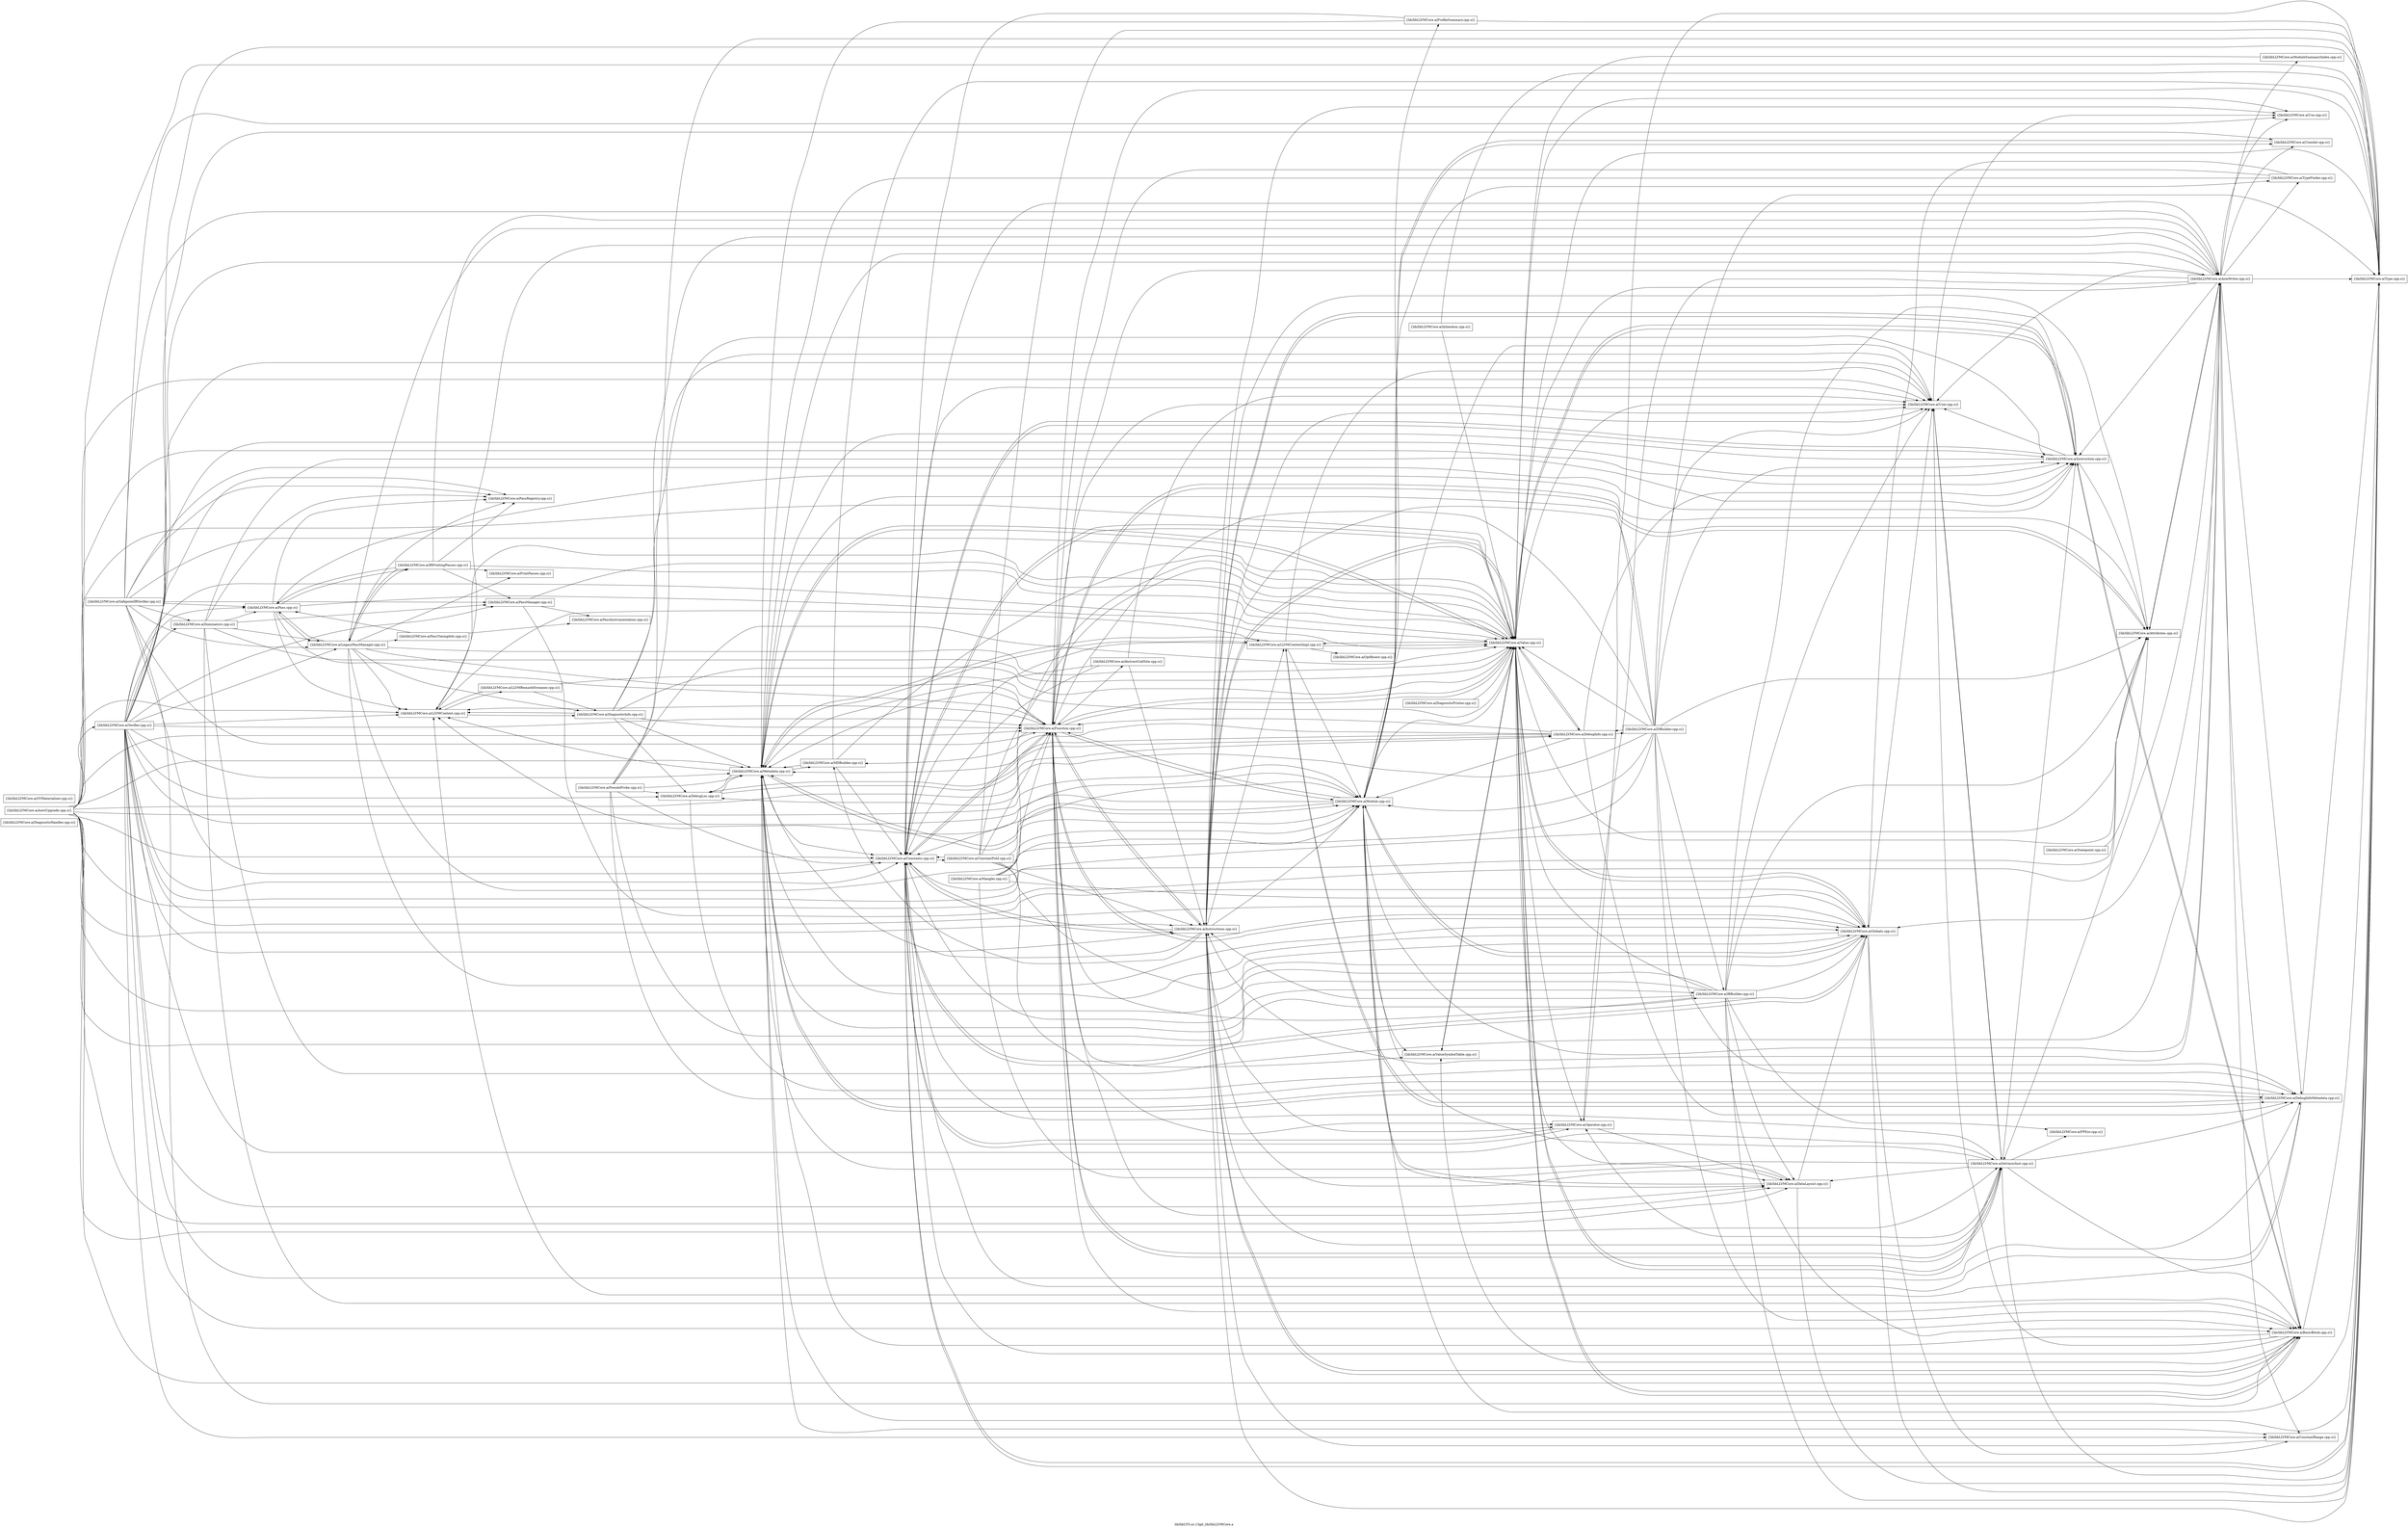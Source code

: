 digraph "lib/libLTO.so.13git_lib/libLLVMCore.a" {
	label="lib/libLTO.so.13git_lib/libLLVMCore.a";
	rankdir=LR;

	Node0x561ab2da5e98 [shape=record,shape=box,group=0,label="{lib/libLLVMCore.a(DiagnosticHandler.cpp.o)}"];
	Node0x561ab2d9ccf8 [shape=record,shape=box,group=0,label="{lib/libLLVMCore.a(LLVMContext.cpp.o)}"];
	Node0x561ab2d9ccf8 -> Node0x561ab2da1028;
	Node0x561ab2d9ccf8 -> Node0x561ab2d9cfc8;
	Node0x561ab2d9ccf8 -> Node0x561ab2d9db08;
	Node0x561ab2da6708 [shape=record,shape=box,group=0,label="{lib/libLLVMCore.a(Module.cpp.o)}"];
	Node0x561ab2da6708 -> Node0x561ab2da3878;
	Node0x561ab2da6708 -> Node0x561ab2d9d608;
	Node0x561ab2da6708 -> Node0x561ab2d9e558;
	Node0x561ab2da6708 -> Node0x561ab2da6118;
	Node0x561ab2da6708 -> Node0x561ab2da9908;
	Node0x561ab2da6708 -> Node0x561ab2d9ccf8;
	Node0x561ab2da6708 -> Node0x561ab2d9fcc8;
	Node0x561ab2da6708 -> Node0x561ab2da0e98;
	Node0x561ab2da6708 -> Node0x561ab2da0718;
	Node0x561ab2da6708 -> Node0x561ab2d9ff48;
	Node0x561ab2da6708 -> Node0x561ab2d9f0e8;
	Node0x561ab2da6708 -> Node0x561ab2d9e968;
	Node0x561ab2da6708 -> Node0x561ab2d9e058;
	Node0x561ab2d9ddd8 [shape=record,shape=box,group=0,label="{lib/libLLVMCore.a(LegacyPassManager.cpp.o)}"];
	Node0x561ab2d9ddd8 -> Node0x561ab2da5358;
	Node0x561ab2d9ddd8 -> Node0x561ab2da1028;
	Node0x561ab2d9ddd8 -> Node0x561ab2da6118;
	Node0x561ab2d9ddd8 -> Node0x561ab2da9908;
	Node0x561ab2d9ddd8 -> Node0x561ab2d9ccf8;
	Node0x561ab2d9ddd8 -> Node0x561ab2d9ebe8;
	Node0x561ab2d9ddd8 -> Node0x561ab2da6708;
	Node0x561ab2d9ddd8 -> Node0x561ab2d90d18;
	Node0x561ab2d9ddd8 -> Node0x561ab2d8fc38;
	Node0x561ab2d9ddd8 -> Node0x561ab2d90368;
	Node0x561ab2d9ddd8 -> Node0x561ab2d90ae8;
	Node0x561ab2d9ddd8 -> Node0x561ab2d9e968;
	Node0x561ab2d90d18 [shape=record,shape=box,group=0,label="{lib/libLLVMCore.a(Pass.cpp.o)}"];
	Node0x561ab2d90d18 -> Node0x561ab2da1b68;
	Node0x561ab2d90d18 -> Node0x561ab2da6118;
	Node0x561ab2d90d18 -> Node0x561ab2d9ccf8;
	Node0x561ab2d90d18 -> Node0x561ab2d9ddd8;
	Node0x561ab2d90d18 -> Node0x561ab2d9ebe8;
	Node0x561ab2d90d18 -> Node0x561ab2d8fc38;
	Node0x561ab2d90d18 -> Node0x561ab2d9e968;
	Node0x561ab2d9e968 [shape=record,shape=box,group=0,label="{lib/libLLVMCore.a(Value.cpp.o)}"];
	Node0x561ab2d9e968 -> Node0x561ab2da1b68;
	Node0x561ab2d9e968 -> Node0x561ab2da5808;
	Node0x561ab2d9e968 -> Node0x561ab2d9d608;
	Node0x561ab2d9e968 -> Node0x561ab2d9e558;
	Node0x561ab2d9e968 -> Node0x561ab2da40e8;
	Node0x561ab2d9e968 -> Node0x561ab2da6118;
	Node0x561ab2d9e968 -> Node0x561ab2da9908;
	Node0x561ab2d9e968 -> Node0x561ab2d903b8;
	Node0x561ab2d9e968 -> Node0x561ab2da5c68;
	Node0x561ab2d9e968 -> Node0x561ab2d9c028;
	Node0x561ab2d9e968 -> Node0x561ab2d9ccf8;
	Node0x561ab2d9e968 -> Node0x561ab2d9cfc8;
	Node0x561ab2d9e968 -> Node0x561ab2d9fcc8;
	Node0x561ab2d9e968 -> Node0x561ab2da80f8;
	Node0x561ab2d9e968 -> Node0x561ab2da0718;
	Node0x561ab2d9e968 -> Node0x561ab2d9f8b8;
	Node0x561ab2d9e968 -> Node0x561ab2d9f0e8;
	Node0x561ab2d9e968 -> Node0x561ab2d9e058;
	Node0x561ab2da1b68 [shape=record,shape=box,group=0,label="{lib/libLLVMCore.a(Attributes.cpp.o)}"];
	Node0x561ab2da1b68 -> Node0x561ab2da5358;
	Node0x561ab2da1b68 -> Node0x561ab2da6118;
	Node0x561ab2d9d608 [shape=record,shape=box,group=0,label="{lib/libLLVMCore.a(Constants.cpp.o)}"];
	Node0x561ab2d9d608 -> Node0x561ab2d9de28;
	Node0x561ab2d9d608 -> Node0x561ab2da6118;
	Node0x561ab2d9d608 -> Node0x561ab2da9908;
	Node0x561ab2d9d608 -> Node0x561ab2d903b8;
	Node0x561ab2d9d608 -> Node0x561ab2da5c68;
	Node0x561ab2d9d608 -> Node0x561ab2da80f8;
	Node0x561ab2d9d608 -> Node0x561ab2da0718;
	Node0x561ab2d9d608 -> Node0x561ab2d9f0e8;
	Node0x561ab2d9d608 -> Node0x561ab2d9e968;
	Node0x561ab2d9fb38 [shape=record,shape=box,group=0,label="{lib/libLLVMCore.a(Mangler.cpp.o)}"];
	Node0x561ab2d9fb38 -> Node0x561ab2da1b68;
	Node0x561ab2d9fb38 -> Node0x561ab2d9e558;
	Node0x561ab2d9fb38 -> Node0x561ab2da6118;
	Node0x561ab2d9fb38 -> Node0x561ab2da9908;
	Node0x561ab2d9fb38 -> Node0x561ab2da6708;
	Node0x561ab2d9fb38 -> Node0x561ab2d9e968;
	Node0x561ab2d9fcc8 [shape=record,shape=box,group=0,label="{lib/libLLVMCore.a(Metadata.cpp.o)}"];
	Node0x561ab2d9fcc8 -> Node0x561ab2d9cf78;
	Node0x561ab2d9fcc8 -> Node0x561ab2d9d608;
	Node0x561ab2d9fcc8 -> Node0x561ab2da4f48;
	Node0x561ab2d9fcc8 -> Node0x561ab2da51c8;
	Node0x561ab2d9fcc8 -> Node0x561ab2d9ccf8;
	Node0x561ab2d9fcc8 -> Node0x561ab2d9cfc8;
	Node0x561ab2d9fcc8 -> Node0x561ab2d9ee68;
	Node0x561ab2d9fcc8 -> Node0x561ab2da6708;
	Node0x561ab2d9fcc8 -> Node0x561ab2da0718;
	Node0x561ab2d9fcc8 -> Node0x561ab2d9e968;
	Node0x561ab2d9e558 [shape=record,shape=box,group=0,label="{lib/libLLVMCore.a(DataLayout.cpp.o)}"];
	Node0x561ab2d9e558 -> Node0x561ab2da9908;
	Node0x561ab2d9e558 -> Node0x561ab2da6708;
	Node0x561ab2d9e558 -> Node0x561ab2da0718;
	Node0x561ab2da1028 [shape=record,shape=box,group=0,label="{lib/libLLVMCore.a(DiagnosticInfo.cpp.o)}"];
	Node0x561ab2da1028 -> Node0x561ab2da5358;
	Node0x561ab2da1028 -> Node0x561ab2da51c8;
	Node0x561ab2da1028 -> Node0x561ab2da6118;
	Node0x561ab2da1028 -> Node0x561ab2d903b8;
	Node0x561ab2da1028 -> Node0x561ab2d9ccf8;
	Node0x561ab2da1028 -> Node0x561ab2d9fcc8;
	Node0x561ab2da1028 -> Node0x561ab2d9e968;
	Node0x561ab2da6118 [shape=record,shape=box,group=0,label="{lib/libLLVMCore.a(Function.cpp.o)}"];
	Node0x561ab2da6118 -> Node0x561ab2da1b68;
	Node0x561ab2da6118 -> Node0x561ab2da5808;
	Node0x561ab2da6118 -> Node0x561ab2d9d608;
	Node0x561ab2da6118 -> Node0x561ab2d9e558;
	Node0x561ab2da6118 -> Node0x561ab2daa8a8;
	Node0x561ab2da6118 -> Node0x561ab2da9908;
	Node0x561ab2da6118 -> Node0x561ab2da5c68;
	Node0x561ab2da6118 -> Node0x561ab2d9c028;
	Node0x561ab2da6118 -> Node0x561ab2d9ccf8;
	Node0x561ab2da6118 -> Node0x561ab2d9ee68;
	Node0x561ab2da6118 -> Node0x561ab2d9fcc8;
	Node0x561ab2da6118 -> Node0x561ab2da6708;
	Node0x561ab2da6118 -> Node0x561ab2da0718;
	Node0x561ab2da6118 -> Node0x561ab2d9f0e8;
	Node0x561ab2da6118 -> Node0x561ab2d9e968;
	Node0x561ab2da6118 -> Node0x561ab2d9e058;
	Node0x561ab2da9908 [shape=record,shape=box,group=0,label="{lib/libLLVMCore.a(Globals.cpp.o)}"];
	Node0x561ab2da9908 -> Node0x561ab2d9cf78;
	Node0x561ab2da9908 -> Node0x561ab2d9d608;
	Node0x561ab2da9908 -> Node0x561ab2da6118;
	Node0x561ab2da9908 -> Node0x561ab2d9fcc8;
	Node0x561ab2da9908 -> Node0x561ab2da6708;
	Node0x561ab2da9908 -> Node0x561ab2da0718;
	Node0x561ab2da9908 -> Node0x561ab2d9f0e8;
	Node0x561ab2da9908 -> Node0x561ab2d9e968;
	Node0x561ab2da9188 [shape=record,shape=box,group=0,label="{lib/libLLVMCore.a(IRBuilder.cpp.o)}"];
	Node0x561ab2da9188 -> Node0x561ab2da1b68;
	Node0x561ab2da9188 -> Node0x561ab2da5808;
	Node0x561ab2da9188 -> Node0x561ab2d9d608;
	Node0x561ab2da9188 -> Node0x561ab2d9e558;
	Node0x561ab2da9188 -> Node0x561ab2da6118;
	Node0x561ab2da9188 -> Node0x561ab2da9908;
	Node0x561ab2da9188 -> Node0x561ab2da8a58;
	Node0x561ab2da9188 -> Node0x561ab2d903b8;
	Node0x561ab2da9188 -> Node0x561ab2da5c68;
	Node0x561ab2da9188 -> Node0x561ab2d9fcc8;
	Node0x561ab2da9188 -> Node0x561ab2da0718;
	Node0x561ab2da9188 -> Node0x561ab2d9f0e8;
	Node0x561ab2da9188 -> Node0x561ab2d9e968;
	Node0x561ab2d8fbe8 [shape=record,shape=box,group=0,label="{lib/libLLVMCore.a(InlineAsm.cpp.o)}"];
	Node0x561ab2d8fbe8 -> Node0x561ab2da0718;
	Node0x561ab2d8fbe8 -> Node0x561ab2d9e968;
	Node0x561ab2d903b8 [shape=record,shape=box,group=0,label="{lib/libLLVMCore.a(Instruction.cpp.o)}"];
	Node0x561ab2d903b8 -> Node0x561ab2da1b68;
	Node0x561ab2d903b8 -> Node0x561ab2da5808;
	Node0x561ab2d903b8 -> Node0x561ab2d9d608;
	Node0x561ab2d903b8 -> Node0x561ab2da5c68;
	Node0x561ab2d903b8 -> Node0x561ab2d9fcc8;
	Node0x561ab2d903b8 -> Node0x561ab2d9f0e8;
	Node0x561ab2d903b8 -> Node0x561ab2d9e968;
	Node0x561ab2da5c68 [shape=record,shape=box,group=0,label="{lib/libLLVMCore.a(Instructions.cpp.o)}"];
	Node0x561ab2da5c68 -> Node0x561ab2da1b68;
	Node0x561ab2da5c68 -> Node0x561ab2da5808;
	Node0x561ab2da5c68 -> Node0x561ab2d9d608;
	Node0x561ab2da5c68 -> Node0x561ab2d9e558;
	Node0x561ab2da5c68 -> Node0x561ab2da6118;
	Node0x561ab2da5c68 -> Node0x561ab2d903b8;
	Node0x561ab2da5c68 -> Node0x561ab2d9cfc8;
	Node0x561ab2da5c68 -> Node0x561ab2d9ee68;
	Node0x561ab2da5c68 -> Node0x561ab2d9fcc8;
	Node0x561ab2da5c68 -> Node0x561ab2da6708;
	Node0x561ab2da5c68 -> Node0x561ab2da80f8;
	Node0x561ab2da5c68 -> Node0x561ab2da0718;
	Node0x561ab2da5c68 -> Node0x561ab2d9f8b8;
	Node0x561ab2da5c68 -> Node0x561ab2d9f0e8;
	Node0x561ab2da5c68 -> Node0x561ab2d9e968;
	Node0x561ab2da0718 [shape=record,shape=box,group=0,label="{lib/libLLVMCore.a(Type.cpp.o)}"];
	Node0x561ab2da0718 -> Node0x561ab2d9d608;
	Node0x561ab2d9f0e8 [shape=record,shape=box,group=0,label="{lib/libLLVMCore.a(User.cpp.o)}"];
	Node0x561ab2d9f0e8 -> Node0x561ab2d9c028;
	Node0x561ab2d9f0e8 -> Node0x561ab2d9f8b8;
	Node0x561ab2da5808 [shape=record,shape=box,group=0,label="{lib/libLLVMCore.a(BasicBlock.cpp.o)}"];
	Node0x561ab2da5808 -> Node0x561ab2d9d608;
	Node0x561ab2da5808 -> Node0x561ab2d903b8;
	Node0x561ab2da5808 -> Node0x561ab2da5c68;
	Node0x561ab2da5808 -> Node0x561ab2d9fcc8;
	Node0x561ab2da5808 -> Node0x561ab2da0718;
	Node0x561ab2da5808 -> Node0x561ab2d9f0e8;
	Node0x561ab2da5808 -> Node0x561ab2d9e968;
	Node0x561ab2da5808 -> Node0x561ab2d9e058;
	Node0x561ab2d9c028 [shape=record,shape=box,group=0,label="{lib/libLLVMCore.a(IntrinsicInst.cpp.o)}"];
	Node0x561ab2d9c028 -> Node0x561ab2da5808;
	Node0x561ab2d9c028 -> Node0x561ab2d9d608;
	Node0x561ab2d9c028 -> Node0x561ab2d9e558;
	Node0x561ab2d9c028 -> Node0x561ab2da4f48;
	Node0x561ab2d9c028 -> Node0x561ab2da6118;
	Node0x561ab2d9c028 -> Node0x561ab2da8a58;
	Node0x561ab2d9c028 -> Node0x561ab2d903b8;
	Node0x561ab2d9c028 -> Node0x561ab2da5c68;
	Node0x561ab2d9c028 -> Node0x561ab2d9fcc8;
	Node0x561ab2d9c028 -> Node0x561ab2da6708;
	Node0x561ab2d9c028 -> Node0x561ab2da80f8;
	Node0x561ab2d9c028 -> Node0x561ab2da0718;
	Node0x561ab2d9c028 -> Node0x561ab2d9f0e8;
	Node0x561ab2d9c028 -> Node0x561ab2d9e968;
	Node0x561ab2da80f8 [shape=record,shape=box,group=0,label="{lib/libLLVMCore.a(Operator.cpp.o)}"];
	Node0x561ab2da80f8 -> Node0x561ab2d9d608;
	Node0x561ab2da80f8 -> Node0x561ab2d9e558;
	Node0x561ab2da80f8 -> Node0x561ab2da0718;
	Node0x561ab2da4f48 [shape=record,shape=box,group=0,label="{lib/libLLVMCore.a(DebugInfoMetadata.cpp.o)}"];
	Node0x561ab2da4f48 -> Node0x561ab2d9d608;
	Node0x561ab2da4f48 -> Node0x561ab2d9ccf8;
	Node0x561ab2da4f48 -> Node0x561ab2d9cfc8;
	Node0x561ab2da4f48 -> Node0x561ab2d9fcc8;
	Node0x561ab2da4f48 -> Node0x561ab2da0718;
	Node0x561ab2d9cf78 [shape=record,shape=box,group=0,label="{lib/libLLVMCore.a(ConstantRange.cpp.o)}"];
	Node0x561ab2d9cf78 -> Node0x561ab2da5c68;
	Node0x561ab2d8fc38 [shape=record,shape=box,group=0,label="{lib/libLLVMCore.a(PassRegistry.cpp.o)}"];
	Node0x561ab2da51c8 [shape=record,shape=box,group=0,label="{lib/libLLVMCore.a(DebugLoc.cpp.o)}"];
	Node0x561ab2da51c8 -> Node0x561ab2da40e8;
	Node0x561ab2da51c8 -> Node0x561ab2da4f48;
	Node0x561ab2da51c8 -> Node0x561ab2d9fcc8;
	Node0x561ab2da6898 [shape=record,shape=box,group=0,label="{lib/libLLVMCore.a(Dominators.cpp.o)}"];
	Node0x561ab2da6898 -> Node0x561ab2da5358;
	Node0x561ab2da6898 -> Node0x561ab2da5808;
	Node0x561ab2da6898 -> Node0x561ab2d903b8;
	Node0x561ab2da6898 -> Node0x561ab2d9ddd8;
	Node0x561ab2da6898 -> Node0x561ab2d90d18;
	Node0x561ab2da6898 -> Node0x561ab2d91498;
	Node0x561ab2da6898 -> Node0x561ab2d8fc38;
	Node0x561ab2da6898 -> Node0x561ab2d9e968;
	Node0x561ab2d9f8b8 [shape=record,shape=box,group=0,label="{lib/libLLVMCore.a(Use.cpp.o)}"];
	Node0x561ab2da5ad8 [shape=record,shape=box,group=0,label="{lib/libLLVMCore.a(AutoUpgrade.cpp.o)}"];
	Node0x561ab2da5ad8 -> Node0x561ab2da1b68;
	Node0x561ab2da5ad8 -> Node0x561ab2da5808;
	Node0x561ab2da5ad8 -> Node0x561ab2d9d608;
	Node0x561ab2da5ad8 -> Node0x561ab2d9e558;
	Node0x561ab2da5ad8 -> Node0x561ab2da40e8;
	Node0x561ab2da5ad8 -> Node0x561ab2da6118;
	Node0x561ab2da5ad8 -> Node0x561ab2da9908;
	Node0x561ab2da5ad8 -> Node0x561ab2da9188;
	Node0x561ab2da5ad8 -> Node0x561ab2d903b8;
	Node0x561ab2da5ad8 -> Node0x561ab2da5c68;
	Node0x561ab2da5ad8 -> Node0x561ab2d9c028;
	Node0x561ab2da5ad8 -> Node0x561ab2d9ccf8;
	Node0x561ab2da5ad8 -> Node0x561ab2d9fcc8;
	Node0x561ab2da5ad8 -> Node0x561ab2da6708;
	Node0x561ab2da5ad8 -> Node0x561ab2da0718;
	Node0x561ab2da5ad8 -> Node0x561ab2d9f0e8;
	Node0x561ab2da5ad8 -> Node0x561ab2d9e968;
	Node0x561ab2da5ad8 -> Node0x561ab2d9d888;
	Node0x561ab2da40e8 [shape=record,shape=box,group=0,label="{lib/libLLVMCore.a(DebugInfo.cpp.o)}"];
	Node0x561ab2da40e8 -> Node0x561ab2da43b8;
	Node0x561ab2da40e8 -> Node0x561ab2da4f48;
	Node0x561ab2da40e8 -> Node0x561ab2da51c8;
	Node0x561ab2da40e8 -> Node0x561ab2da6118;
	Node0x561ab2da40e8 -> Node0x561ab2d903b8;
	Node0x561ab2da40e8 -> Node0x561ab2d9fcc8;
	Node0x561ab2da40e8 -> Node0x561ab2da6708;
	Node0x561ab2da40e8 -> Node0x561ab2d9e968;
	Node0x561ab2daa268 [shape=record,shape=box,group=0,label="{lib/libLLVMCore.a(GVMaterializer.cpp.o)}"];
	Node0x561ab2da5f88 [shape=record,shape=box,group=0,label="{lib/libLLVMCore.a(ModuleSummaryIndex.cpp.o)}"];
	Node0x561ab2da5f88 -> Node0x561ab2d9e968;
	Node0x561ab2d9d888 [shape=record,shape=box,group=0,label="{lib/libLLVMCore.a(Verifier.cpp.o)}"];
	Node0x561ab2d9d888 -> Node0x561ab2da1b68;
	Node0x561ab2d9d888 -> Node0x561ab2da5358;
	Node0x561ab2d9d888 -> Node0x561ab2da5808;
	Node0x561ab2d9d888 -> Node0x561ab2da3878;
	Node0x561ab2d9d888 -> Node0x561ab2d9cf78;
	Node0x561ab2d9d888 -> Node0x561ab2d9d608;
	Node0x561ab2d9d888 -> Node0x561ab2d9e558;
	Node0x561ab2d9d888 -> Node0x561ab2da4f48;
	Node0x561ab2d9d888 -> Node0x561ab2da51c8;
	Node0x561ab2d9d888 -> Node0x561ab2da6898;
	Node0x561ab2d9d888 -> Node0x561ab2da6118;
	Node0x561ab2d9d888 -> Node0x561ab2da9908;
	Node0x561ab2d9d888 -> Node0x561ab2d903b8;
	Node0x561ab2d9d888 -> Node0x561ab2da5c68;
	Node0x561ab2d9d888 -> Node0x561ab2d9c028;
	Node0x561ab2d9d888 -> Node0x561ab2d9ccf8;
	Node0x561ab2d9d888 -> Node0x561ab2d9ddd8;
	Node0x561ab2d9d888 -> Node0x561ab2d9fcc8;
	Node0x561ab2d9d888 -> Node0x561ab2da6708;
	Node0x561ab2d9d888 -> Node0x561ab2d90d18;
	Node0x561ab2d9d888 -> Node0x561ab2d91498;
	Node0x561ab2d9d888 -> Node0x561ab2d8fc38;
	Node0x561ab2d9d888 -> Node0x561ab2da0718;
	Node0x561ab2d9d888 -> Node0x561ab2d9f0e8;
	Node0x561ab2d9d888 -> Node0x561ab2d9e968;
	Node0x561ab2da5358 [shape=record,shape=box,group=0,label="{lib/libLLVMCore.a(AsmWriter.cpp.o)}"];
	Node0x561ab2da5358 -> Node0x561ab2da1b68;
	Node0x561ab2da5358 -> Node0x561ab2da5808;
	Node0x561ab2da5358 -> Node0x561ab2da3878;
	Node0x561ab2da5358 -> Node0x561ab2d9cf78;
	Node0x561ab2da5358 -> Node0x561ab2d9d608;
	Node0x561ab2da5358 -> Node0x561ab2da4f48;
	Node0x561ab2da5358 -> Node0x561ab2da6118;
	Node0x561ab2da5358 -> Node0x561ab2da9908;
	Node0x561ab2da5358 -> Node0x561ab2d903b8;
	Node0x561ab2da5358 -> Node0x561ab2da5c68;
	Node0x561ab2da5358 -> Node0x561ab2d9c028;
	Node0x561ab2da5358 -> Node0x561ab2d9ccf8;
	Node0x561ab2da5358 -> Node0x561ab2d9fcc8;
	Node0x561ab2da5358 -> Node0x561ab2da6708;
	Node0x561ab2da5358 -> Node0x561ab2da5f88;
	Node0x561ab2da5358 -> Node0x561ab2da80f8;
	Node0x561ab2da5358 -> Node0x561ab2da0718;
	Node0x561ab2da5358 -> Node0x561ab2d9ff48;
	Node0x561ab2da5358 -> Node0x561ab2d9f8b8;
	Node0x561ab2da5358 -> Node0x561ab2d9f0e8;
	Node0x561ab2da5358 -> Node0x561ab2d9e968;
	Node0x561ab2da3878 [shape=record,shape=box,group=0,label="{lib/libLLVMCore.a(Comdat.cpp.o)}"];
	Node0x561ab2da3878 -> Node0x561ab2da6708;
	Node0x561ab2d9ff48 [shape=record,shape=box,group=0,label="{lib/libLLVMCore.a(TypeFinder.cpp.o)}"];
	Node0x561ab2d9ff48 -> Node0x561ab2da6118;
	Node0x561ab2d9ff48 -> Node0x561ab2da9908;
	Node0x561ab2d9ff48 -> Node0x561ab2d9fcc8;
	Node0x561ab2d9e058 [shape=record,shape=box,group=0,label="{lib/libLLVMCore.a(ValueSymbolTable.cpp.o)}"];
	Node0x561ab2d9e058 -> Node0x561ab2d9e968;
	Node0x561ab2d9de28 [shape=record,shape=box,group=0,label="{lib/libLLVMCore.a(ConstantFold.cpp.o)}"];
	Node0x561ab2d9de28 -> Node0x561ab2d9d608;
	Node0x561ab2d9de28 -> Node0x561ab2da6118;
	Node0x561ab2d9de28 -> Node0x561ab2da9908;
	Node0x561ab2d9de28 -> Node0x561ab2da5c68;
	Node0x561ab2d9de28 -> Node0x561ab2da6708;
	Node0x561ab2d9de28 -> Node0x561ab2da80f8;
	Node0x561ab2d9de28 -> Node0x561ab2da0718;
	Node0x561ab2d9de28 -> Node0x561ab2d9e968;
	Node0x561ab2da43b8 [shape=record,shape=box,group=0,label="{lib/libLLVMCore.a(DIBuilder.cpp.o)}"];
	Node0x561ab2da43b8 -> Node0x561ab2da1b68;
	Node0x561ab2da43b8 -> Node0x561ab2da5808;
	Node0x561ab2da43b8 -> Node0x561ab2d9d608;
	Node0x561ab2da43b8 -> Node0x561ab2da40e8;
	Node0x561ab2da43b8 -> Node0x561ab2da4f48;
	Node0x561ab2da43b8 -> Node0x561ab2da51c8;
	Node0x561ab2da43b8 -> Node0x561ab2da6118;
	Node0x561ab2da43b8 -> Node0x561ab2da9188;
	Node0x561ab2da43b8 -> Node0x561ab2d903b8;
	Node0x561ab2da43b8 -> Node0x561ab2da5c68;
	Node0x561ab2da43b8 -> Node0x561ab2d9fcc8;
	Node0x561ab2da43b8 -> Node0x561ab2da6708;
	Node0x561ab2da43b8 -> Node0x561ab2da0718;
	Node0x561ab2da43b8 -> Node0x561ab2d9f0e8;
	Node0x561ab2da43b8 -> Node0x561ab2d9e968;
	Node0x561ab2d9cfc8 [shape=record,shape=box,group=0,label="{lib/libLLVMCore.a(LLVMContextImpl.cpp.o)}"];
	Node0x561ab2d9cfc8 -> Node0x561ab2d9d608;
	Node0x561ab2d9cfc8 -> Node0x561ab2da4f48;
	Node0x561ab2d9cfc8 -> Node0x561ab2d9fcc8;
	Node0x561ab2d9cfc8 -> Node0x561ab2da6708;
	Node0x561ab2d9cfc8 -> Node0x561ab2da7928;
	Node0x561ab2d9cfc8 -> Node0x561ab2d9f0e8;
	Node0x561ab2d9cfc8 -> Node0x561ab2d9e968;
	Node0x561ab2da6fc8 [shape=record,shape=box,group=0,label="{lib/libLLVMCore.a(DiagnosticPrinter.cpp.o)}"];
	Node0x561ab2da6fc8 -> Node0x561ab2d9e968;
	Node0x561ab2d91498 [shape=record,shape=box,group=0,label="{lib/libLLVMCore.a(PassManager.cpp.o)}"];
	Node0x561ab2d91498 -> Node0x561ab2da9908;
	Node0x561ab2d91498 -> Node0x561ab2d91bc8;
	Node0x561ab2d91498 -> Node0x561ab2d9e968;
	Node0x561ab2daa8a8 [shape=record,shape=box,group=0,label="{lib/libLLVMCore.a(AbstractCallSite.cpp.o)}"];
	Node0x561ab2daa8a8 -> Node0x561ab2d9d608;
	Node0x561ab2daa8a8 -> Node0x561ab2da5c68;
	Node0x561ab2daa8a8 -> Node0x561ab2d9fcc8;
	Node0x561ab2daa8a8 -> Node0x561ab2d9f0e8;
	Node0x561ab2d9ee68 [shape=record,shape=box,group=0,label="{lib/libLLVMCore.a(MDBuilder.cpp.o)}"];
	Node0x561ab2d9ee68 -> Node0x561ab2d9d608;
	Node0x561ab2d9ee68 -> Node0x561ab2d9fcc8;
	Node0x561ab2d9ee68 -> Node0x561ab2da0718;
	Node0x561ab2d9ee68 -> Node0x561ab2d9e968;
	Node0x561ab2da8a58 [shape=record,shape=box,group=0,label="{lib/libLLVMCore.a(FPEnv.cpp.o)}"];
	Node0x561ab2d9db08 [shape=record,shape=box,group=0,label="{lib/libLLVMCore.a(LLVMRemarkStreamer.cpp.o)}"];
	Node0x561ab2d9db08 -> Node0x561ab2da1028;
	Node0x561ab2d9db08 -> Node0x561ab2d9ccf8;
	Node0x561ab2d9db08 -> Node0x561ab2d9e968;
	Node0x561ab2da7928 [shape=record,shape=box,group=0,label="{lib/libLLVMCore.a(OptBisect.cpp.o)}"];
	Node0x561ab2d9ebe8 [shape=record,shape=box,group=0,label="{lib/libLLVMCore.a(IRPrintingPasses.cpp.o)}"];
	Node0x561ab2d9ebe8 -> Node0x561ab2da5358;
	Node0x561ab2d9ebe8 -> Node0x561ab2d9ddd8;
	Node0x561ab2d9ebe8 -> Node0x561ab2d90d18;
	Node0x561ab2d9ebe8 -> Node0x561ab2d91498;
	Node0x561ab2d9ebe8 -> Node0x561ab2d8fc38;
	Node0x561ab2d9ebe8 -> Node0x561ab2d90ae8;
	Node0x561ab2d9ebe8 -> Node0x561ab2d9e968;
	Node0x561ab2d90368 [shape=record,shape=box,group=0,label="{lib/libLLVMCore.a(PassTimingInfo.cpp.o)}"];
	Node0x561ab2d90368 -> Node0x561ab2d90d18;
	Node0x561ab2d90368 -> Node0x561ab2d91bc8;
	Node0x561ab2d90ae8 [shape=record,shape=box,group=0,label="{lib/libLLVMCore.a(PrintPasses.cpp.o)}"];
	Node0x561ab2da0e98 [shape=record,shape=box,group=0,label="{lib/libLLVMCore.a(ProfileSummary.cpp.o)}"];
	Node0x561ab2da0e98 -> Node0x561ab2d9d608;
	Node0x561ab2da0e98 -> Node0x561ab2d9fcc8;
	Node0x561ab2da0e98 -> Node0x561ab2da0718;
	Node0x561ab2d91bc8 [shape=record,shape=box,group=0,label="{lib/libLLVMCore.a(PassInstrumentation.cpp.o)}"];
	Node0x561ab2daa678 [shape=record,shape=box,group=0,label="{lib/libLLVMCore.a(Statepoint.cpp.o)}"];
	Node0x561ab2daa678 -> Node0x561ab2da1b68;
	Node0x561ab2da7568 [shape=record,shape=box,group=0,label="{lib/libLLVMCore.a(SafepointIRVerifier.cpp.o)}"];
	Node0x561ab2da7568 -> Node0x561ab2da5358;
	Node0x561ab2da7568 -> Node0x561ab2da5808;
	Node0x561ab2da7568 -> Node0x561ab2d9d608;
	Node0x561ab2da7568 -> Node0x561ab2da6898;
	Node0x561ab2da7568 -> Node0x561ab2da6118;
	Node0x561ab2da7568 -> Node0x561ab2d903b8;
	Node0x561ab2da7568 -> Node0x561ab2d9ddd8;
	Node0x561ab2da7568 -> Node0x561ab2d90d18;
	Node0x561ab2da7568 -> Node0x561ab2d91498;
	Node0x561ab2da7568 -> Node0x561ab2d8fc38;
	Node0x561ab2da7568 -> Node0x561ab2d9f8b8;
	Node0x561ab2da7568 -> Node0x561ab2d9e968;
	Node0x561ab2dab5c8 [shape=record,shape=box,group=0,label="{lib/libLLVMCore.a(PseudoProbe.cpp.o)}"];
	Node0x561ab2dab5c8 -> Node0x561ab2d9d608;
	Node0x561ab2dab5c8 -> Node0x561ab2da4f48;
	Node0x561ab2dab5c8 -> Node0x561ab2da51c8;
	Node0x561ab2dab5c8 -> Node0x561ab2da9188;
	Node0x561ab2dab5c8 -> Node0x561ab2d9fcc8;
	Node0x561ab2dab5c8 -> Node0x561ab2da0718;
	Node0x561ab2dab5c8 -> Node0x561ab2d9f0e8;
	Node0x561ab2dab5c8 -> Node0x561ab2d9e968;
}

